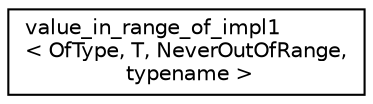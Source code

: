 digraph "Graphical Class Hierarchy"
{
 // LATEX_PDF_SIZE
  edge [fontname="Helvetica",fontsize="10",labelfontname="Helvetica",labelfontsize="10"];
  node [fontname="Helvetica",fontsize="10",shape=record];
  rankdir="LR";
  Node0 [label="value_in_range_of_impl1\l\< OfType, T, NeverOutOfRange,\l typename \>",height=0.2,width=0.4,color="black", fillcolor="white", style="filled",URL="$structdetail_1_1value__in__range__of__impl1.html",tooltip=" "];
}
